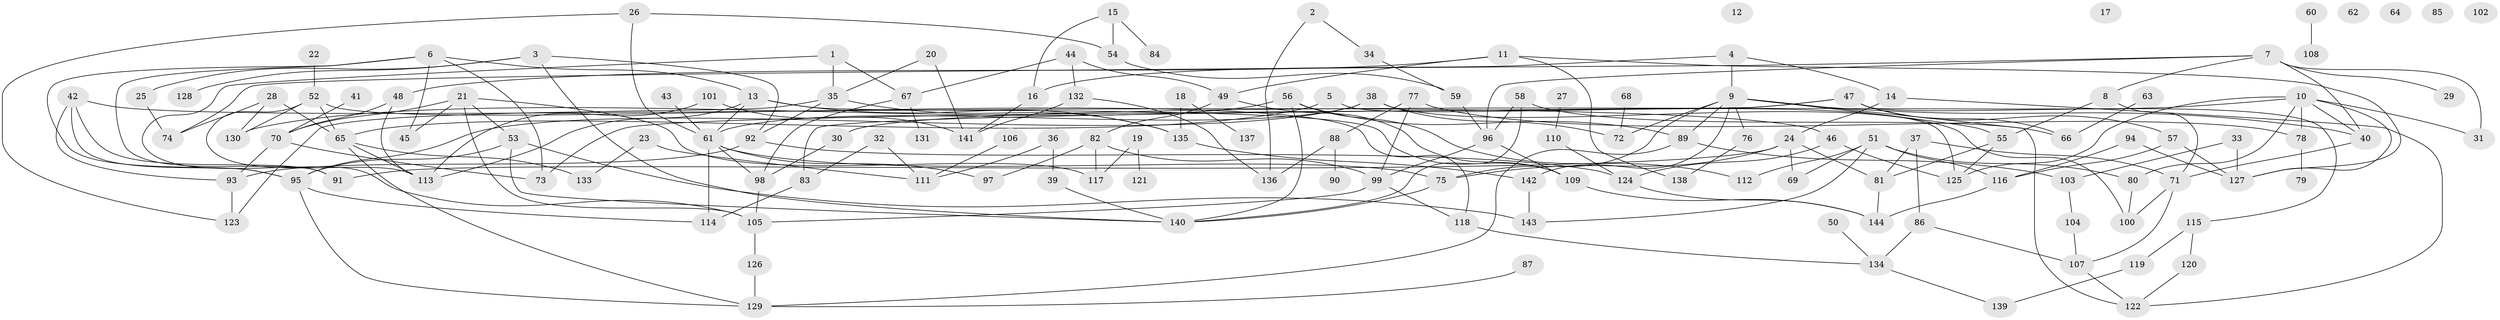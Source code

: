 // coarse degree distribution, {5: 0.1, 3: 0.09, 4: 0.22, 2: 0.2, 6: 0.13, 11: 0.01, 8: 0.01, 0: 0.06, 7: 0.03, 1: 0.14, 9: 0.01}
// Generated by graph-tools (version 1.1) at 2025/23/03/03/25 07:23:28]
// undirected, 144 vertices, 217 edges
graph export_dot {
graph [start="1"]
  node [color=gray90,style=filled];
  1;
  2;
  3;
  4;
  5;
  6;
  7;
  8;
  9;
  10;
  11;
  12;
  13;
  14;
  15;
  16;
  17;
  18;
  19;
  20;
  21;
  22;
  23;
  24;
  25;
  26;
  27;
  28;
  29;
  30;
  31;
  32;
  33;
  34;
  35;
  36;
  37;
  38;
  39;
  40;
  41;
  42;
  43;
  44;
  45;
  46;
  47;
  48;
  49;
  50;
  51;
  52;
  53;
  54;
  55;
  56;
  57;
  58;
  59;
  60;
  61;
  62;
  63;
  64;
  65;
  66;
  67;
  68;
  69;
  70;
  71;
  72;
  73;
  74;
  75;
  76;
  77;
  78;
  79;
  80;
  81;
  82;
  83;
  84;
  85;
  86;
  87;
  88;
  89;
  90;
  91;
  92;
  93;
  94;
  95;
  96;
  97;
  98;
  99;
  100;
  101;
  102;
  103;
  104;
  105;
  106;
  107;
  108;
  109;
  110;
  111;
  112;
  113;
  114;
  115;
  116;
  117;
  118;
  119;
  120;
  121;
  122;
  123;
  124;
  125;
  126;
  127;
  128;
  129;
  130;
  131;
  132;
  133;
  134;
  135;
  136;
  137;
  138;
  139;
  140;
  141;
  142;
  143;
  144;
  1 -- 35;
  1 -- 67;
  1 -- 105;
  2 -- 34;
  2 -- 136;
  3 -- 25;
  3 -- 92;
  3 -- 128;
  3 -- 140;
  4 -- 9;
  4 -- 14;
  4 -- 16;
  5 -- 65;
  5 -- 125;
  6 -- 13;
  6 -- 45;
  6 -- 73;
  6 -- 91;
  6 -- 95;
  7 -- 8;
  7 -- 29;
  7 -- 31;
  7 -- 40;
  7 -- 74;
  7 -- 96;
  8 -- 55;
  8 -- 71;
  9 -- 40;
  9 -- 55;
  9 -- 72;
  9 -- 75;
  9 -- 76;
  9 -- 89;
  9 -- 122;
  9 -- 142;
  10 -- 30;
  10 -- 31;
  10 -- 40;
  10 -- 78;
  10 -- 80;
  10 -- 125;
  10 -- 127;
  11 -- 48;
  11 -- 49;
  11 -- 127;
  11 -- 138;
  13 -- 61;
  13 -- 109;
  13 -- 113;
  13 -- 135;
  14 -- 24;
  14 -- 122;
  15 -- 16;
  15 -- 54;
  15 -- 84;
  16 -- 141;
  18 -- 135;
  18 -- 137;
  19 -- 117;
  19 -- 121;
  20 -- 35;
  20 -- 141;
  21 -- 45;
  21 -- 53;
  21 -- 70;
  21 -- 105;
  21 -- 117;
  22 -- 52;
  23 -- 111;
  23 -- 133;
  24 -- 69;
  24 -- 75;
  24 -- 81;
  24 -- 91;
  25 -- 74;
  26 -- 54;
  26 -- 61;
  26 -- 123;
  27 -- 110;
  28 -- 65;
  28 -- 74;
  28 -- 130;
  30 -- 98;
  32 -- 83;
  32 -- 111;
  33 -- 103;
  33 -- 127;
  34 -- 59;
  35 -- 92;
  35 -- 123;
  35 -- 135;
  36 -- 39;
  36 -- 111;
  37 -- 71;
  37 -- 81;
  37 -- 86;
  38 -- 61;
  38 -- 72;
  38 -- 95;
  38 -- 100;
  39 -- 140;
  40 -- 71;
  41 -- 70;
  42 -- 46;
  42 -- 91;
  42 -- 93;
  42 -- 95;
  43 -- 61;
  44 -- 49;
  44 -- 67;
  44 -- 132;
  46 -- 124;
  46 -- 125;
  47 -- 57;
  47 -- 66;
  47 -- 73;
  47 -- 83;
  47 -- 115;
  48 -- 70;
  48 -- 113;
  49 -- 82;
  49 -- 109;
  50 -- 134;
  51 -- 69;
  51 -- 80;
  51 -- 112;
  51 -- 116;
  51 -- 143;
  52 -- 65;
  52 -- 113;
  52 -- 118;
  52 -- 130;
  53 -- 95;
  53 -- 140;
  53 -- 143;
  54 -- 59;
  55 -- 81;
  55 -- 125;
  56 -- 89;
  56 -- 112;
  56 -- 130;
  56 -- 140;
  57 -- 116;
  57 -- 127;
  58 -- 66;
  58 -- 96;
  58 -- 140;
  59 -- 96;
  60 -- 108;
  61 -- 75;
  61 -- 97;
  61 -- 98;
  61 -- 114;
  63 -- 66;
  65 -- 113;
  65 -- 129;
  65 -- 133;
  67 -- 98;
  67 -- 131;
  68 -- 72;
  70 -- 73;
  70 -- 93;
  71 -- 100;
  71 -- 107;
  75 -- 140;
  76 -- 138;
  77 -- 78;
  77 -- 88;
  77 -- 99;
  78 -- 79;
  80 -- 100;
  81 -- 144;
  82 -- 97;
  82 -- 99;
  82 -- 117;
  83 -- 114;
  86 -- 107;
  86 -- 134;
  87 -- 129;
  88 -- 90;
  88 -- 136;
  89 -- 103;
  89 -- 129;
  92 -- 93;
  92 -- 124;
  93 -- 123;
  94 -- 116;
  94 -- 127;
  95 -- 114;
  95 -- 129;
  96 -- 99;
  96 -- 109;
  98 -- 105;
  99 -- 105;
  99 -- 118;
  101 -- 113;
  101 -- 141;
  103 -- 104;
  104 -- 107;
  105 -- 126;
  106 -- 111;
  107 -- 122;
  109 -- 144;
  110 -- 124;
  115 -- 119;
  115 -- 120;
  116 -- 144;
  118 -- 134;
  119 -- 139;
  120 -- 122;
  124 -- 144;
  126 -- 129;
  132 -- 136;
  132 -- 141;
  134 -- 139;
  135 -- 142;
  142 -- 143;
}
